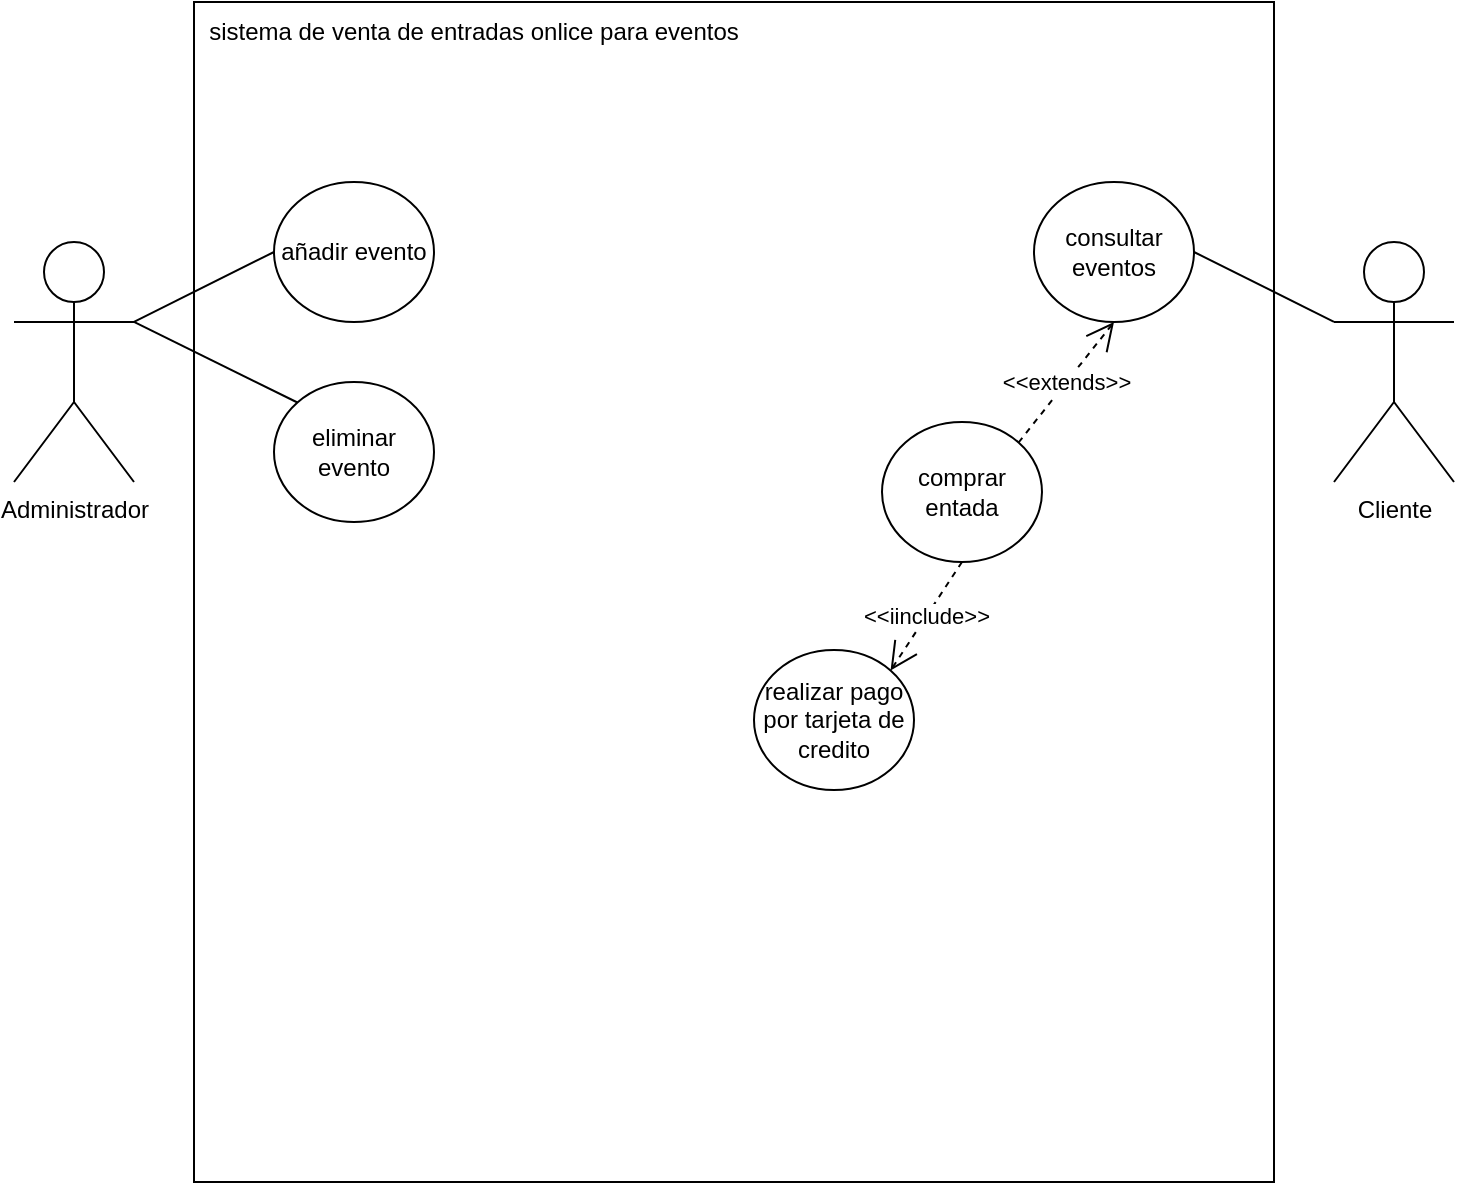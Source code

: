 <mxfile version="21.7.5" type="device">
  <diagram name="Página-1" id="mIuGqfDC_E-x0i0SuQpz">
    <mxGraphModel dx="890" dy="1034" grid="1" gridSize="10" guides="1" tooltips="1" connect="1" arrows="1" fold="1" page="1" pageScale="1" pageWidth="1169" pageHeight="827" math="0" shadow="0">
      <root>
        <mxCell id="0" />
        <mxCell id="1" parent="0" />
        <mxCell id="pw35nrfk750IiWigs7i2-1" value="" style="rounded=0;whiteSpace=wrap;html=1;" vertex="1" parent="1">
          <mxGeometry x="240" y="90" width="540" height="590" as="geometry" />
        </mxCell>
        <mxCell id="pw35nrfk750IiWigs7i2-2" value="sistema de venta de entradas onlice para eventos" style="text;html=1;strokeColor=none;fillColor=none;align=center;verticalAlign=middle;whiteSpace=wrap;rounded=0;" vertex="1" parent="1">
          <mxGeometry x="240" y="90" width="280" height="30" as="geometry" />
        </mxCell>
        <mxCell id="pw35nrfk750IiWigs7i2-3" value="Administrador" style="shape=umlActor;verticalLabelPosition=bottom;verticalAlign=top;html=1;outlineConnect=0;" vertex="1" parent="1">
          <mxGeometry x="150" y="210" width="60" height="120" as="geometry" />
        </mxCell>
        <mxCell id="pw35nrfk750IiWigs7i2-4" value="añadir evento" style="ellipse;whiteSpace=wrap;html=1;" vertex="1" parent="1">
          <mxGeometry x="280" y="180" width="80" height="70" as="geometry" />
        </mxCell>
        <mxCell id="pw35nrfk750IiWigs7i2-5" value="eliminar evento" style="ellipse;whiteSpace=wrap;html=1;" vertex="1" parent="1">
          <mxGeometry x="280" y="280" width="80" height="70" as="geometry" />
        </mxCell>
        <mxCell id="pw35nrfk750IiWigs7i2-6" value="Cliente" style="shape=umlActor;verticalLabelPosition=bottom;verticalAlign=top;html=1;outlineConnect=0;" vertex="1" parent="1">
          <mxGeometry x="810" y="210" width="60" height="120" as="geometry" />
        </mxCell>
        <mxCell id="pw35nrfk750IiWigs7i2-7" value="consultar eventos" style="ellipse;whiteSpace=wrap;html=1;" vertex="1" parent="1">
          <mxGeometry x="660" y="180" width="80" height="70" as="geometry" />
        </mxCell>
        <mxCell id="pw35nrfk750IiWigs7i2-8" value="comprar entada" style="ellipse;whiteSpace=wrap;html=1;" vertex="1" parent="1">
          <mxGeometry x="584" y="300" width="80" height="70" as="geometry" />
        </mxCell>
        <mxCell id="pw35nrfk750IiWigs7i2-9" value="realizar pago por tarjeta de credito" style="ellipse;whiteSpace=wrap;html=1;" vertex="1" parent="1">
          <mxGeometry x="520" y="414" width="80" height="70" as="geometry" />
        </mxCell>
        <mxCell id="pw35nrfk750IiWigs7i2-11" value="&amp;lt;&amp;lt;extends&amp;gt;&amp;gt;" style="endArrow=open;endSize=12;dashed=1;html=1;rounded=0;exitX=1;exitY=0;exitDx=0;exitDy=0;entryX=0.5;entryY=1;entryDx=0;entryDy=0;" edge="1" parent="1" source="pw35nrfk750IiWigs7i2-8" target="pw35nrfk750IiWigs7i2-7">
          <mxGeometry width="160" relative="1" as="geometry">
            <mxPoint x="430" y="490" as="sourcePoint" />
            <mxPoint x="590" y="490" as="targetPoint" />
          </mxGeometry>
        </mxCell>
        <mxCell id="pw35nrfk750IiWigs7i2-13" value="&amp;lt;&amp;lt;iinclude&amp;gt;&amp;gt;" style="endArrow=open;endSize=12;dashed=1;html=1;rounded=0;entryX=1;entryY=0;entryDx=0;entryDy=0;exitX=0.5;exitY=1;exitDx=0;exitDy=0;" edge="1" parent="1" source="pw35nrfk750IiWigs7i2-8" target="pw35nrfk750IiWigs7i2-9">
          <mxGeometry width="160" relative="1" as="geometry">
            <mxPoint x="430" y="490" as="sourcePoint" />
            <mxPoint x="590" y="490" as="targetPoint" />
          </mxGeometry>
        </mxCell>
        <mxCell id="pw35nrfk750IiWigs7i2-14" value="" style="endArrow=none;html=1;rounded=0;exitX=1;exitY=0.333;exitDx=0;exitDy=0;exitPerimeter=0;entryX=0;entryY=0.5;entryDx=0;entryDy=0;" edge="1" parent="1" source="pw35nrfk750IiWigs7i2-3" target="pw35nrfk750IiWigs7i2-4">
          <mxGeometry width="50" height="50" relative="1" as="geometry">
            <mxPoint x="480" y="510" as="sourcePoint" />
            <mxPoint x="530" y="460" as="targetPoint" />
          </mxGeometry>
        </mxCell>
        <mxCell id="pw35nrfk750IiWigs7i2-15" value="" style="endArrow=none;html=1;rounded=0;exitX=1;exitY=0.333;exitDx=0;exitDy=0;exitPerimeter=0;entryX=0;entryY=0;entryDx=0;entryDy=0;" edge="1" parent="1" source="pw35nrfk750IiWigs7i2-3" target="pw35nrfk750IiWigs7i2-5">
          <mxGeometry width="50" height="50" relative="1" as="geometry">
            <mxPoint x="220" y="260" as="sourcePoint" />
            <mxPoint x="290" y="225" as="targetPoint" />
          </mxGeometry>
        </mxCell>
        <mxCell id="pw35nrfk750IiWigs7i2-16" value="" style="endArrow=none;html=1;rounded=0;exitX=0;exitY=0.333;exitDx=0;exitDy=0;exitPerimeter=0;entryX=1;entryY=0.5;entryDx=0;entryDy=0;" edge="1" parent="1" source="pw35nrfk750IiWigs7i2-6" target="pw35nrfk750IiWigs7i2-7">
          <mxGeometry width="50" height="50" relative="1" as="geometry">
            <mxPoint x="220" y="260" as="sourcePoint" />
            <mxPoint x="302" y="300" as="targetPoint" />
          </mxGeometry>
        </mxCell>
      </root>
    </mxGraphModel>
  </diagram>
</mxfile>
